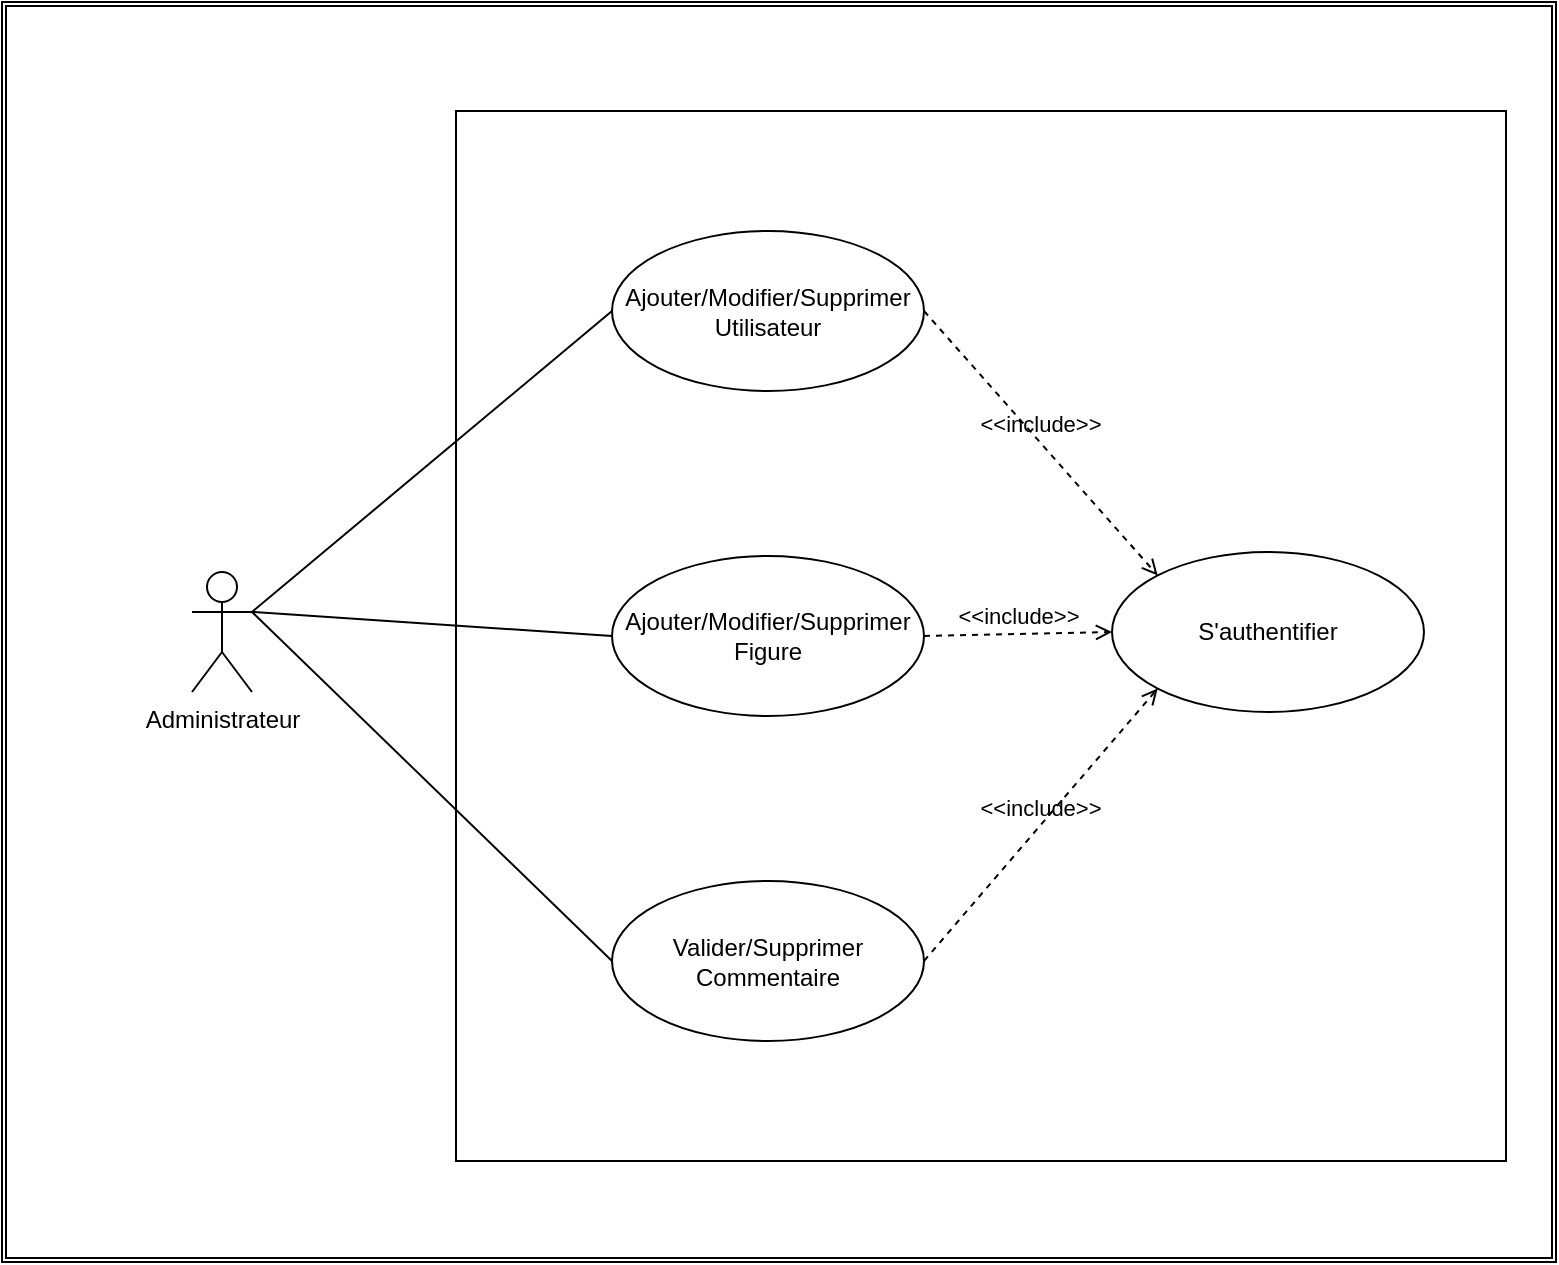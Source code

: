 <mxfile version="11.0.2" type="google"><diagram id="6Qt4-_1yHkmjZeI1u11T" name="Page-1"><mxGraphModel dx="1422" dy="796" grid="1" gridSize="10" guides="1" tooltips="1" connect="1" arrows="1" fold="1" page="1" pageScale="1" pageWidth="827" pageHeight="1169" math="0" shadow="0"><root><mxCell id="0"/><mxCell id="1" parent="0"/><mxCell id="f8rHrttIwbJiDQ-h7YTY-1" value="" style="shape=ext;double=1;rounded=0;whiteSpace=wrap;html=1;fillColor=#FFFFFF;" parent="1" vertex="1"><mxGeometry x="25" y="190" width="777" height="630" as="geometry"/></mxCell><mxCell id="f8rHrttIwbJiDQ-h7YTY-8" value="&lt;div&gt;Administrateur&lt;/div&gt;" style="shape=umlActor;verticalLabelPosition=bottom;labelBackgroundColor=#ffffff;verticalAlign=top;html=1;outlineConnect=0;" parent="1" vertex="1"><mxGeometry x="120" y="475" width="30" height="60" as="geometry"/></mxCell><mxCell id="f8rHrttIwbJiDQ-h7YTY-9" value="" style="whiteSpace=wrap;html=1;aspect=fixed;fillColor=#FFFFFF;" parent="1" vertex="1"><mxGeometry x="252" y="244.5" width="525" height="525" as="geometry"/></mxCell><mxCell id="f8rHrttIwbJiDQ-h7YTY-26" value="&lt;div&gt;Ajouter/Modifier/Supprimer&lt;/div&gt;&lt;div&gt;Utilisateur&lt;br&gt;&lt;/div&gt;" style="ellipse;whiteSpace=wrap;html=1;fillColor=#FFFFFF;" parent="1" vertex="1"><mxGeometry x="330" y="304.5" width="156" height="80" as="geometry"/></mxCell><mxCell id="f8rHrttIwbJiDQ-h7YTY-27" value="&lt;div&gt;Ajouter/Modifier/Supprimer&lt;/div&gt;&lt;div&gt;Figure&lt;br&gt;&lt;/div&gt;" style="ellipse;whiteSpace=wrap;html=1;fillColor=#FFFFFF;" parent="1" vertex="1"><mxGeometry x="330" y="467" width="156" height="80" as="geometry"/></mxCell><mxCell id="f8rHrttIwbJiDQ-h7YTY-28" value="&lt;div&gt;Valider/Supprimer&lt;/div&gt;&lt;div&gt;Commentaire&lt;br&gt;&lt;/div&gt;" style="ellipse;whiteSpace=wrap;html=1;fillColor=#FFFFFF;" parent="1" vertex="1"><mxGeometry x="330" y="629.5" width="156" height="80" as="geometry"/></mxCell><mxCell id="f8rHrttIwbJiDQ-h7YTY-30" value="" style="endArrow=none;html=1;exitX=1;exitY=0.333;exitDx=0;exitDy=0;exitPerimeter=0;entryX=0;entryY=0.5;entryDx=0;entryDy=0;" parent="1" source="f8rHrttIwbJiDQ-h7YTY-8" target="f8rHrttIwbJiDQ-h7YTY-26" edge="1"><mxGeometry width="50" height="50" relative="1" as="geometry"><mxPoint x="-190" y="550" as="sourcePoint"/><mxPoint x="-140" y="500" as="targetPoint"/></mxGeometry></mxCell><mxCell id="f8rHrttIwbJiDQ-h7YTY-31" value="" style="endArrow=none;html=1;exitX=1;exitY=0.333;exitDx=0;exitDy=0;exitPerimeter=0;entryX=0;entryY=0.5;entryDx=0;entryDy=0;" parent="1" source="f8rHrttIwbJiDQ-h7YTY-8" target="f8rHrttIwbJiDQ-h7YTY-27" edge="1"><mxGeometry width="50" height="50" relative="1" as="geometry"><mxPoint x="160" y="505" as="sourcePoint"/><mxPoint x="465" y="353" as="targetPoint"/></mxGeometry></mxCell><mxCell id="f8rHrttIwbJiDQ-h7YTY-32" value="" style="endArrow=none;html=1;exitX=1;exitY=0.333;exitDx=0;exitDy=0;exitPerimeter=0;entryX=0;entryY=0.5;entryDx=0;entryDy=0;" parent="1" source="f8rHrttIwbJiDQ-h7YTY-8" target="f8rHrttIwbJiDQ-h7YTY-28" edge="1"><mxGeometry width="50" height="50" relative="1" as="geometry"><mxPoint x="160" y="505" as="sourcePoint"/><mxPoint x="465" y="515" as="targetPoint"/></mxGeometry></mxCell><mxCell id="r_3PA_a-PnAaWPp2OHBe-1" value="S'authentifier" style="ellipse;whiteSpace=wrap;html=1;fillColor=#FFFFFF;" vertex="1" parent="1"><mxGeometry x="580" y="465" width="156" height="80" as="geometry"/></mxCell><mxCell id="r_3PA_a-PnAaWPp2OHBe-2" value="&amp;lt;&amp;lt;include&amp;gt;&amp;gt;" style="edgeStyle=none;html=1;endArrow=open;verticalAlign=bottom;dashed=1;labelBackgroundColor=none;exitX=1;exitY=0.5;exitDx=0;exitDy=0;entryX=0;entryY=0;entryDx=0;entryDy=0;" edge="1" parent="1" source="f8rHrttIwbJiDQ-h7YTY-26" target="r_3PA_a-PnAaWPp2OHBe-1"><mxGeometry width="160" relative="1" as="geometry"><mxPoint x="90" y="280" as="sourcePoint"/><mxPoint x="250" y="280" as="targetPoint"/></mxGeometry></mxCell><mxCell id="r_3PA_a-PnAaWPp2OHBe-3" value="&amp;lt;&amp;lt;include&amp;gt;&amp;gt;" style="edgeStyle=none;html=1;endArrow=open;verticalAlign=bottom;dashed=1;labelBackgroundColor=none;exitX=1;exitY=0.5;exitDx=0;exitDy=0;entryX=0;entryY=0.5;entryDx=0;entryDy=0;" edge="1" parent="1" source="f8rHrttIwbJiDQ-h7YTY-27" target="r_3PA_a-PnAaWPp2OHBe-1"><mxGeometry width="160" relative="1" as="geometry"><mxPoint x="496" y="355" as="sourcePoint"/><mxPoint x="590" y="515" as="targetPoint"/></mxGeometry></mxCell><mxCell id="r_3PA_a-PnAaWPp2OHBe-4" value="&amp;lt;&amp;lt;include&amp;gt;&amp;gt;" style="edgeStyle=none;html=1;endArrow=open;verticalAlign=bottom;dashed=1;labelBackgroundColor=none;exitX=1;exitY=0.5;exitDx=0;exitDy=0;entryX=0;entryY=1;entryDx=0;entryDy=0;" edge="1" parent="1" source="f8rHrttIwbJiDQ-h7YTY-28" target="r_3PA_a-PnAaWPp2OHBe-1"><mxGeometry width="160" relative="1" as="geometry"><mxPoint x="521.5" y="577.5" as="sourcePoint"/><mxPoint x="638.5" y="709.5" as="targetPoint"/></mxGeometry></mxCell></root></mxGraphModel></diagram></mxfile>